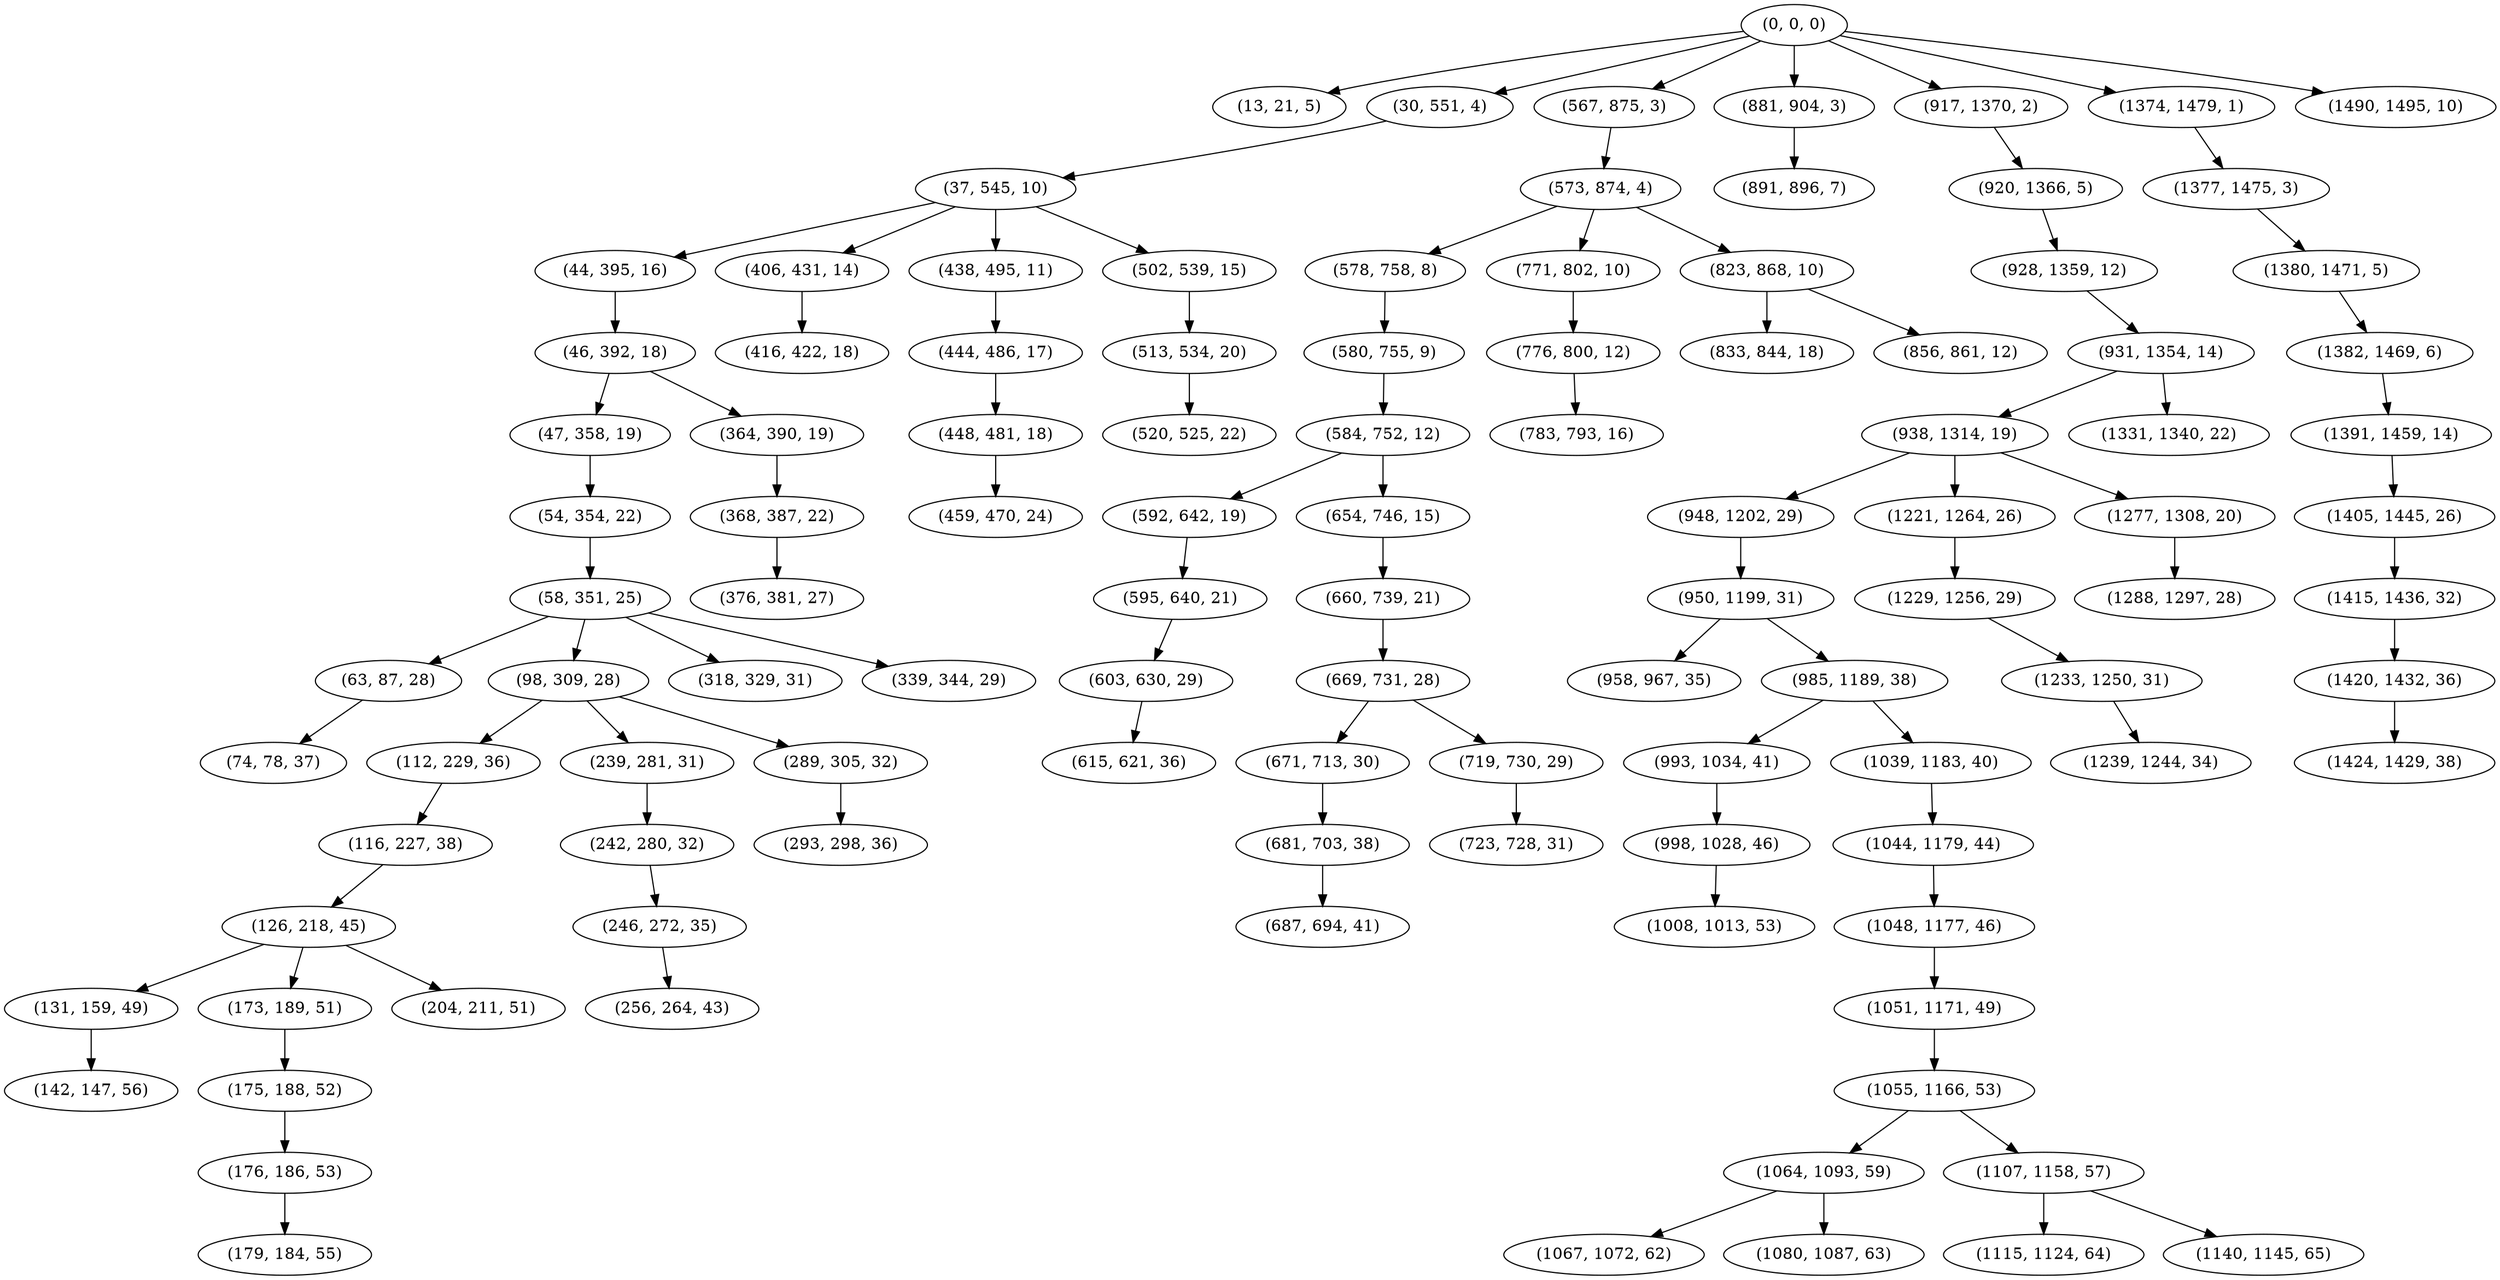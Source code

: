 digraph tree {
    "(0, 0, 0)";
    "(13, 21, 5)";
    "(30, 551, 4)";
    "(37, 545, 10)";
    "(44, 395, 16)";
    "(46, 392, 18)";
    "(47, 358, 19)";
    "(54, 354, 22)";
    "(58, 351, 25)";
    "(63, 87, 28)";
    "(74, 78, 37)";
    "(98, 309, 28)";
    "(112, 229, 36)";
    "(116, 227, 38)";
    "(126, 218, 45)";
    "(131, 159, 49)";
    "(142, 147, 56)";
    "(173, 189, 51)";
    "(175, 188, 52)";
    "(176, 186, 53)";
    "(179, 184, 55)";
    "(204, 211, 51)";
    "(239, 281, 31)";
    "(242, 280, 32)";
    "(246, 272, 35)";
    "(256, 264, 43)";
    "(289, 305, 32)";
    "(293, 298, 36)";
    "(318, 329, 31)";
    "(339, 344, 29)";
    "(364, 390, 19)";
    "(368, 387, 22)";
    "(376, 381, 27)";
    "(406, 431, 14)";
    "(416, 422, 18)";
    "(438, 495, 11)";
    "(444, 486, 17)";
    "(448, 481, 18)";
    "(459, 470, 24)";
    "(502, 539, 15)";
    "(513, 534, 20)";
    "(520, 525, 22)";
    "(567, 875, 3)";
    "(573, 874, 4)";
    "(578, 758, 8)";
    "(580, 755, 9)";
    "(584, 752, 12)";
    "(592, 642, 19)";
    "(595, 640, 21)";
    "(603, 630, 29)";
    "(615, 621, 36)";
    "(654, 746, 15)";
    "(660, 739, 21)";
    "(669, 731, 28)";
    "(671, 713, 30)";
    "(681, 703, 38)";
    "(687, 694, 41)";
    "(719, 730, 29)";
    "(723, 728, 31)";
    "(771, 802, 10)";
    "(776, 800, 12)";
    "(783, 793, 16)";
    "(823, 868, 10)";
    "(833, 844, 18)";
    "(856, 861, 12)";
    "(881, 904, 3)";
    "(891, 896, 7)";
    "(917, 1370, 2)";
    "(920, 1366, 5)";
    "(928, 1359, 12)";
    "(931, 1354, 14)";
    "(938, 1314, 19)";
    "(948, 1202, 29)";
    "(950, 1199, 31)";
    "(958, 967, 35)";
    "(985, 1189, 38)";
    "(993, 1034, 41)";
    "(998, 1028, 46)";
    "(1008, 1013, 53)";
    "(1039, 1183, 40)";
    "(1044, 1179, 44)";
    "(1048, 1177, 46)";
    "(1051, 1171, 49)";
    "(1055, 1166, 53)";
    "(1064, 1093, 59)";
    "(1067, 1072, 62)";
    "(1080, 1087, 63)";
    "(1107, 1158, 57)";
    "(1115, 1124, 64)";
    "(1140, 1145, 65)";
    "(1221, 1264, 26)";
    "(1229, 1256, 29)";
    "(1233, 1250, 31)";
    "(1239, 1244, 34)";
    "(1277, 1308, 20)";
    "(1288, 1297, 28)";
    "(1331, 1340, 22)";
    "(1374, 1479, 1)";
    "(1377, 1475, 3)";
    "(1380, 1471, 5)";
    "(1382, 1469, 6)";
    "(1391, 1459, 14)";
    "(1405, 1445, 26)";
    "(1415, 1436, 32)";
    "(1420, 1432, 36)";
    "(1424, 1429, 38)";
    "(1490, 1495, 10)";
    "(0, 0, 0)" -> "(13, 21, 5)";
    "(0, 0, 0)" -> "(30, 551, 4)";
    "(0, 0, 0)" -> "(567, 875, 3)";
    "(0, 0, 0)" -> "(881, 904, 3)";
    "(0, 0, 0)" -> "(917, 1370, 2)";
    "(0, 0, 0)" -> "(1374, 1479, 1)";
    "(0, 0, 0)" -> "(1490, 1495, 10)";
    "(30, 551, 4)" -> "(37, 545, 10)";
    "(37, 545, 10)" -> "(44, 395, 16)";
    "(37, 545, 10)" -> "(406, 431, 14)";
    "(37, 545, 10)" -> "(438, 495, 11)";
    "(37, 545, 10)" -> "(502, 539, 15)";
    "(44, 395, 16)" -> "(46, 392, 18)";
    "(46, 392, 18)" -> "(47, 358, 19)";
    "(46, 392, 18)" -> "(364, 390, 19)";
    "(47, 358, 19)" -> "(54, 354, 22)";
    "(54, 354, 22)" -> "(58, 351, 25)";
    "(58, 351, 25)" -> "(63, 87, 28)";
    "(58, 351, 25)" -> "(98, 309, 28)";
    "(58, 351, 25)" -> "(318, 329, 31)";
    "(58, 351, 25)" -> "(339, 344, 29)";
    "(63, 87, 28)" -> "(74, 78, 37)";
    "(98, 309, 28)" -> "(112, 229, 36)";
    "(98, 309, 28)" -> "(239, 281, 31)";
    "(98, 309, 28)" -> "(289, 305, 32)";
    "(112, 229, 36)" -> "(116, 227, 38)";
    "(116, 227, 38)" -> "(126, 218, 45)";
    "(126, 218, 45)" -> "(131, 159, 49)";
    "(126, 218, 45)" -> "(173, 189, 51)";
    "(126, 218, 45)" -> "(204, 211, 51)";
    "(131, 159, 49)" -> "(142, 147, 56)";
    "(173, 189, 51)" -> "(175, 188, 52)";
    "(175, 188, 52)" -> "(176, 186, 53)";
    "(176, 186, 53)" -> "(179, 184, 55)";
    "(239, 281, 31)" -> "(242, 280, 32)";
    "(242, 280, 32)" -> "(246, 272, 35)";
    "(246, 272, 35)" -> "(256, 264, 43)";
    "(289, 305, 32)" -> "(293, 298, 36)";
    "(364, 390, 19)" -> "(368, 387, 22)";
    "(368, 387, 22)" -> "(376, 381, 27)";
    "(406, 431, 14)" -> "(416, 422, 18)";
    "(438, 495, 11)" -> "(444, 486, 17)";
    "(444, 486, 17)" -> "(448, 481, 18)";
    "(448, 481, 18)" -> "(459, 470, 24)";
    "(502, 539, 15)" -> "(513, 534, 20)";
    "(513, 534, 20)" -> "(520, 525, 22)";
    "(567, 875, 3)" -> "(573, 874, 4)";
    "(573, 874, 4)" -> "(578, 758, 8)";
    "(573, 874, 4)" -> "(771, 802, 10)";
    "(573, 874, 4)" -> "(823, 868, 10)";
    "(578, 758, 8)" -> "(580, 755, 9)";
    "(580, 755, 9)" -> "(584, 752, 12)";
    "(584, 752, 12)" -> "(592, 642, 19)";
    "(584, 752, 12)" -> "(654, 746, 15)";
    "(592, 642, 19)" -> "(595, 640, 21)";
    "(595, 640, 21)" -> "(603, 630, 29)";
    "(603, 630, 29)" -> "(615, 621, 36)";
    "(654, 746, 15)" -> "(660, 739, 21)";
    "(660, 739, 21)" -> "(669, 731, 28)";
    "(669, 731, 28)" -> "(671, 713, 30)";
    "(669, 731, 28)" -> "(719, 730, 29)";
    "(671, 713, 30)" -> "(681, 703, 38)";
    "(681, 703, 38)" -> "(687, 694, 41)";
    "(719, 730, 29)" -> "(723, 728, 31)";
    "(771, 802, 10)" -> "(776, 800, 12)";
    "(776, 800, 12)" -> "(783, 793, 16)";
    "(823, 868, 10)" -> "(833, 844, 18)";
    "(823, 868, 10)" -> "(856, 861, 12)";
    "(881, 904, 3)" -> "(891, 896, 7)";
    "(917, 1370, 2)" -> "(920, 1366, 5)";
    "(920, 1366, 5)" -> "(928, 1359, 12)";
    "(928, 1359, 12)" -> "(931, 1354, 14)";
    "(931, 1354, 14)" -> "(938, 1314, 19)";
    "(931, 1354, 14)" -> "(1331, 1340, 22)";
    "(938, 1314, 19)" -> "(948, 1202, 29)";
    "(938, 1314, 19)" -> "(1221, 1264, 26)";
    "(938, 1314, 19)" -> "(1277, 1308, 20)";
    "(948, 1202, 29)" -> "(950, 1199, 31)";
    "(950, 1199, 31)" -> "(958, 967, 35)";
    "(950, 1199, 31)" -> "(985, 1189, 38)";
    "(985, 1189, 38)" -> "(993, 1034, 41)";
    "(985, 1189, 38)" -> "(1039, 1183, 40)";
    "(993, 1034, 41)" -> "(998, 1028, 46)";
    "(998, 1028, 46)" -> "(1008, 1013, 53)";
    "(1039, 1183, 40)" -> "(1044, 1179, 44)";
    "(1044, 1179, 44)" -> "(1048, 1177, 46)";
    "(1048, 1177, 46)" -> "(1051, 1171, 49)";
    "(1051, 1171, 49)" -> "(1055, 1166, 53)";
    "(1055, 1166, 53)" -> "(1064, 1093, 59)";
    "(1055, 1166, 53)" -> "(1107, 1158, 57)";
    "(1064, 1093, 59)" -> "(1067, 1072, 62)";
    "(1064, 1093, 59)" -> "(1080, 1087, 63)";
    "(1107, 1158, 57)" -> "(1115, 1124, 64)";
    "(1107, 1158, 57)" -> "(1140, 1145, 65)";
    "(1221, 1264, 26)" -> "(1229, 1256, 29)";
    "(1229, 1256, 29)" -> "(1233, 1250, 31)";
    "(1233, 1250, 31)" -> "(1239, 1244, 34)";
    "(1277, 1308, 20)" -> "(1288, 1297, 28)";
    "(1374, 1479, 1)" -> "(1377, 1475, 3)";
    "(1377, 1475, 3)" -> "(1380, 1471, 5)";
    "(1380, 1471, 5)" -> "(1382, 1469, 6)";
    "(1382, 1469, 6)" -> "(1391, 1459, 14)";
    "(1391, 1459, 14)" -> "(1405, 1445, 26)";
    "(1405, 1445, 26)" -> "(1415, 1436, 32)";
    "(1415, 1436, 32)" -> "(1420, 1432, 36)";
    "(1420, 1432, 36)" -> "(1424, 1429, 38)";
}
